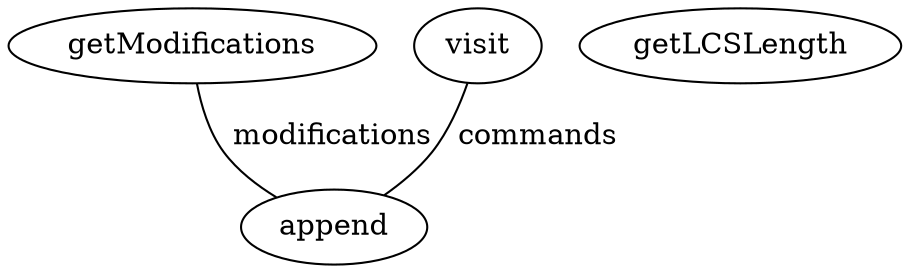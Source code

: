 digraph G {
getModifications;
visit;
append;
getLCSLength;
getModifications -> append [label=" modifications", dir=none];
visit -> append [label=" commands", dir=none];
}